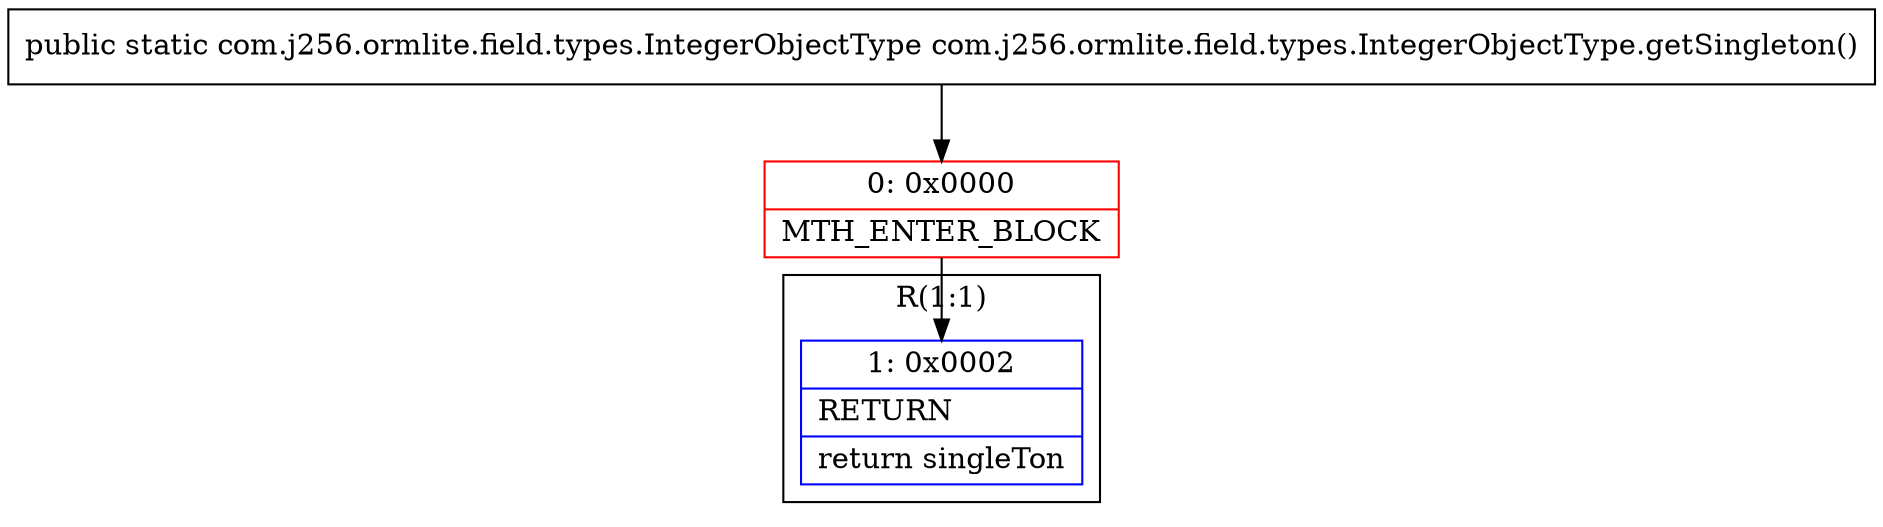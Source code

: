 digraph "CFG forcom.j256.ormlite.field.types.IntegerObjectType.getSingleton()Lcom\/j256\/ormlite\/field\/types\/IntegerObjectType;" {
subgraph cluster_Region_473642288 {
label = "R(1:1)";
node [shape=record,color=blue];
Node_1 [shape=record,label="{1\:\ 0x0002|RETURN\l|return singleTon\l}"];
}
Node_0 [shape=record,color=red,label="{0\:\ 0x0000|MTH_ENTER_BLOCK\l}"];
MethodNode[shape=record,label="{public static com.j256.ormlite.field.types.IntegerObjectType com.j256.ormlite.field.types.IntegerObjectType.getSingleton() }"];
MethodNode -> Node_0;
Node_0 -> Node_1;
}

